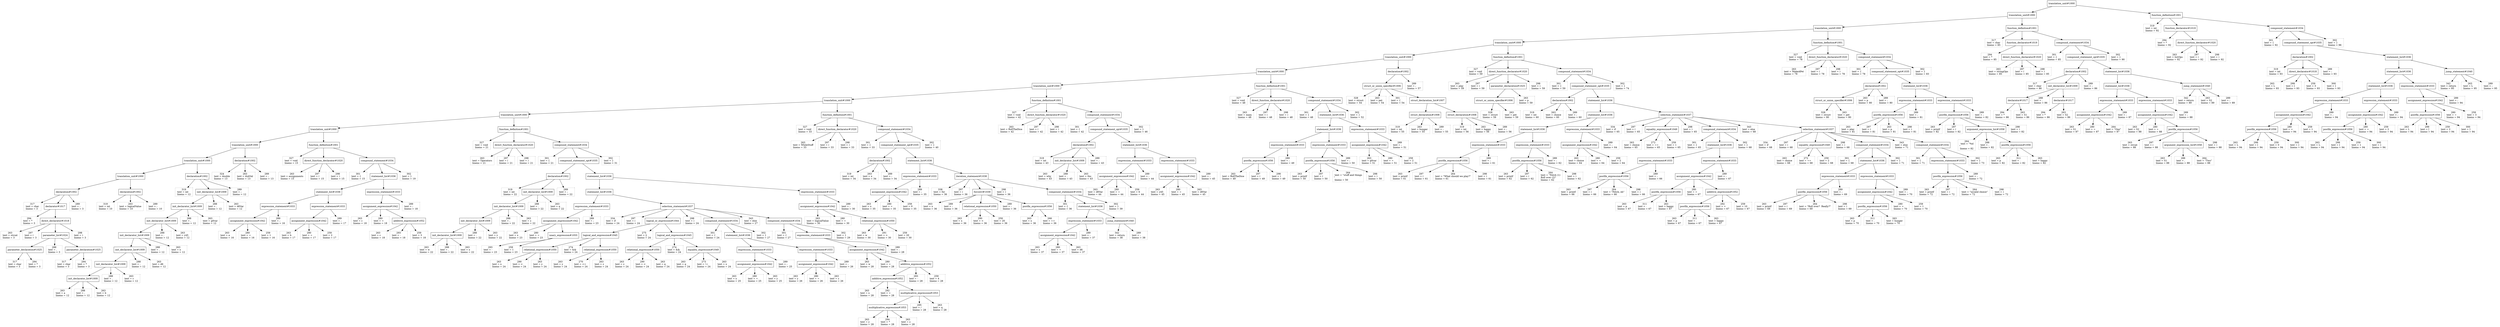 digraph {
N586 [shape=box label="translation_unit#1000"];
N586 -> N528;
N528 [shape=box label="translation_unit#1000"];
N528 -> N479;
N479 [shape=box label="translation_unit#1000"];
N479 -> N441;
N441 [shape=box label="translation_unit#1000"];
N441 -> N324;
N324 [shape=box label="translation_unit#1000"];
N324 -> N307;
N307 [shape=box label="translation_unit#1000"];
N307 -> N276;
N276 [shape=box label="translation_unit#1000"];
N276 -> N245;
N245 [shape=box label="translation_unit#1000"];
N245 -> N195;
N195 [shape=box label="translation_unit#1000"];
N195 -> N85;
N85 [shape=box label="translation_unit#1000"];
N85 -> N52;
N52 [shape=box label="translation_unit#1000"];
N52 -> N47;
N47 [shape=box label="translation_unit#1000"];
N47 -> N21;
N21 [shape=box label="translation_unit#1000"];
N21 -> N16;
N16 [shape=box label="declaration#1002"];
N16 -> N0;
N0 [shape=box style=dotted label=" 317 \n text = char \l lineno = 3 \l"];
N16 -> N15;
N15 [shape=box label="declarator#1017"];
N15 -> N1;
N1 [shape=box style=dotted label=" 294 \n text = * \l lineno = 3 \l"];
N15 -> N14;
N14 [shape=box label="direct_declarator#1018"];
N14 -> N2;
N2 [shape=box style=dotted label=" 263 \n text = strcat \l lineno = 3 \l"];
N14 -> N3;
N3 [shape=box style=dotted label=" 297 \n text = ( \l lineno = 3 \l"];
N14 -> N12;
N12 [shape=box label="parameter_list#1024"];
N12 -> N7;
N7 [shape=box label="parameter_declaration#1025"];
N7 -> N4;
N4 [shape=box style=dotted label=" 317 \n text = char \l lineno = 3 \l"];
N7 -> N5;
N5 [shape=box style=dotted label=" 294 \n text = * \l lineno = 3 \l"];
N12 -> N6;
N6 [shape=box style=dotted label=" 288 \n text = , \l lineno = 3 \l"];
N12 -> N11;
N11 [shape=box label="parameter_declaration#1025"];
N11 -> N8;
N8 [shape=box style=dotted label=" 317 \n text = char \l lineno = 3 \l"];
N11 -> N9;
N9 [shape=box style=dotted label=" 294 \n text = * \l lineno = 3 \l"];
N14 -> N10;
N10 [shape=box style=dotted label=" 298 \n text = ) \l lineno = 3 \l"];
N16 -> N13;
N13 [shape=box style=dotted label=" 289 \n text = ; \l lineno = 3 \l"];
N21 -> N20;
N20 [shape=box label="declaration#1002"];
N20 -> N17;
N17 [shape=box style=dotted label=" 319 \n text = int \l lineno = 10 \l"];
N20 -> N18;
N18 [shape=box style=dotted label=" 263 \n text = logicalValue \l lineno = 10 \l"];
N20 -> N19;
N19 [shape=box style=dotted label=" 289 \n text = ; \l lineno = 10 \l"];
N47 -> N46;
N46 [shape=box label="declaration#1002"];
N46 -> N22;
N22 [shape=box style=dotted label=" 319 \n text = int \l lineno = 12 \l"];
N46 -> N45;
N45 [shape=box label="init_declarator_list#1009"];
N45 -> N42;
N42 [shape=box label="init_declarator_list#1009"];
N42 -> N39;
N39 [shape=box label="init_declarator_list#1009"];
N39 -> N36;
N36 [shape=box label="init_declarator_list#1009"];
N36 -> N33;
N33 [shape=box label="init_declarator_list#1009"];
N33 -> N30;
N30 [shape=box label="init_declarator_list#1009"];
N30 -> N27;
N27 [shape=box label="init_declarator_list#1009"];
N27 -> N23;
N23 [shape=box style=dotted label=" 263 \n text = a \l lineno = 12 \l"];
N27 -> N24;
N24 [shape=box style=dotted label=" 288 \n text = , \l lineno = 12 \l"];
N27 -> N25;
N25 [shape=box style=dotted label=" 263 \n text = b \l lineno = 12 \l"];
N30 -> N26;
N26 [shape=box style=dotted label=" 288 \n text = , \l lineno = 12 \l"];
N30 -> N28;
N28 [shape=box style=dotted label=" 263 \n text = c \l lineno = 12 \l"];
N33 -> N29;
N29 [shape=box style=dotted label=" 288 \n text = , \l lineno = 12 \l"];
N33 -> N31;
N31 [shape=box style=dotted label=" 263 \n text = d6 \l lineno = 12 \l"];
N36 -> N32;
N32 [shape=box style=dotted label=" 288 \n text = , \l lineno = 12 \l"];
N36 -> N34;
N34 [shape=box style=dotted label=" 263 \n text = x \l lineno = 12 \l"];
N39 -> N35;
N35 [shape=box style=dotted label=" 288 \n text = , \l lineno = 12 \l"];
N39 -> N37;
N37 [shape=box style=dotted label=" 263 \n text = y45 \l lineno = 12 \l"];
N42 -> N38;
N38 [shape=box style=dotted label=" 288 \n text = , \l lineno = 12 \l"];
N42 -> N40;
N40 [shape=box style=dotted label=" 263 \n text = g0var \l lineno = 12 \l"];
N45 -> N41;
N41 [shape=box style=dotted label=" 288 \n text = , \l lineno = 12 \l"];
N45 -> N43;
N43 [shape=box style=dotted label=" 263 \n text = d6Var \l lineno = 12 \l"];
N46 -> N44;
N44 [shape=box style=dotted label=" 289 \n text = ; \l lineno = 12 \l"];
N52 -> N51;
N51 [shape=box label="declaration#1002"];
N51 -> N48;
N48 [shape=box style=dotted label=" 324 \n text = double \l lineno = 13 \l"];
N51 -> N49;
N49 [shape=box style=dotted label=" 263 \n text = dubVal \l lineno = 13 \l"];
N51 -> N50;
N50 [shape=box style=dotted label=" 289 \n text = ; \l lineno = 13 \l"];
N85 -> N84;
N84 [shape=box label="function_definition#1001"];
N84 -> N53;
N53 [shape=box style=dotted label=" 327 \n text = void \l lineno = 15 \l"];
N84 -> N58;
N58 [shape=box label="direct_function_declarator#1020"];
N58 -> N54;
N54 [shape=box style=dotted label=" 263 \n text = assignments \l lineno = 15 \l"];
N58 -> N55;
N55 [shape=box style=dotted label=" 297 \n text = ( \l lineno = 15 \l"];
N58 -> N56;
N56 [shape=box style=dotted label=" 298 \n text = ) \l lineno = 15 \l"];
N84 -> N83;
N83 [shape=box label="compound_statement#1034"];
N83 -> N57;
N57 [shape=box style=dotted label=" 301 \n text = { \l lineno = 15 \l"];
N83 -> N81;
N81 [shape=box label="statement_list#1036"];
N81 -> N71;
N71 [shape=box label="statement_list#1036"];
N71 -> N64;
N64 [shape=box label="expression_statement#1033"];
N64 -> N63;
N63 [shape=box label="assignment_expression#1042"];
N63 -> N59;
N59 [shape=box style=dotted label=" 263 \n text = a \l lineno = 16 \l"];
N63 -> N60;
N60 [shape=box style=dotted label=" 280 \n text = = \l lineno = 16 \l"];
N63 -> N61;
N61 [shape=box style=dotted label=" 259 \n text = 1 \l lineno = 16 \l"];
N64 -> N62;
N62 [shape=box style=dotted label=" 289 \n text = ; \l lineno = 16 \l"];
N71 -> N70;
N70 [shape=box label="expression_statement#1033"];
N70 -> N69;
N69 [shape=box label="assignment_expression#1042"];
N69 -> N65;
N65 [shape=box style=dotted label=" 263 \n text = b \l lineno = 17 \l"];
N69 -> N66;
N66 [shape=box style=dotted label=" 280 \n text = = \l lineno = 17 \l"];
N69 -> N67;
N67 [shape=box style=dotted label=" 259 \n text = 2 \l lineno = 17 \l"];
N70 -> N68;
N68 [shape=box style=dotted label=" 289 \n text = ; \l lineno = 17 \l"];
N81 -> N80;
N80 [shape=box label="expression_statement#1033"];
N80 -> N79;
N79 [shape=box label="assignment_expression#1042"];
N79 -> N72;
N72 [shape=box style=dotted label=" 263 \n text = c \l lineno = 18 \l"];
N79 -> N73;
N73 [shape=box style=dotted label=" 280 \n text = = \l lineno = 18 \l"];
N79 -> N78;
N78 [shape=box label="additive_expression#1052"];
N78 -> N74;
N74 [shape=box style=dotted label=" 263 \n text = c \l lineno = 18 \l"];
N78 -> N75;
N75 [shape=box style=dotted label=" 293 \n text = - \l lineno = 18 \l"];
N78 -> N76;
N76 [shape=box style=dotted label=" 259 \n text = 3 \l lineno = 18 \l"];
N80 -> N77;
N77 [shape=box style=dotted label=" 289 \n text = ; \l lineno = 18 \l"];
N83 -> N82;
N82 [shape=box style=dotted label=" 302 \n text = } \l lineno = 19 \l"];
N195 -> N194;
N194 [shape=box label="function_definition#1001"];
N194 -> N86;
N86 [shape=box style=dotted label=" 327 \n text = void \l lineno = 21 \l"];
N194 -> N91;
N91 [shape=box label="direct_function_declarator#1020"];
N91 -> N87;
N87 [shape=box style=dotted label=" 263 \n text = Operators \l lineno = 21 \l"];
N91 -> N88;
N88 [shape=box style=dotted label=" 297 \n text = ( \l lineno = 21 \l"];
N91 -> N89;
N89 [shape=box style=dotted label=" 298 \n text = ) \l lineno = 21 \l"];
N194 -> N193;
N193 [shape=box label="compound_statement#1034"];
N193 -> N90;
N90 [shape=box style=dotted label=" 301 \n text = { \l lineno = 21 \l"];
N193 -> N192;
N192 [shape=box label="compound_statement_opt#1035"];
N192 -> N107;
N107 [shape=box label="declaration#1002"];
N107 -> N92;
N92 [shape=box style=dotted label=" 319 \n text = int \l lineno = 22 \l"];
N107 -> N106;
N106 [shape=box label="init_declarator_list#1009"];
N106 -> N103;
N103 [shape=box label="init_declarator_list#1009"];
N103 -> N100;
N100 [shape=box label="init_declarator_list#1009"];
N100 -> N97;
N97 [shape=box label="init_declarator_list#1009"];
N97 -> N93;
N93 [shape=box style=dotted label=" 263 \n text = w \l lineno = 22 \l"];
N97 -> N94;
N94 [shape=box style=dotted label=" 288 \n text = , \l lineno = 22 \l"];
N97 -> N95;
N95 [shape=box style=dotted label=" 263 \n text = x \l lineno = 22 \l"];
N100 -> N96;
N96 [shape=box style=dotted label=" 288 \n text = , \l lineno = 22 \l"];
N100 -> N98;
N98 [shape=box style=dotted label=" 263 \n text = y \l lineno = 22 \l"];
N103 -> N99;
N99 [shape=box style=dotted label=" 288 \n text = , \l lineno = 22 \l"];
N103 -> N101;
N101 [shape=box style=dotted label=" 263 \n text = z \l lineno = 22 \l"];
N106 -> N102;
N102 [shape=box style=dotted label=" 288 \n text = , \l lineno = 22 \l"];
N106 -> N104;
N104 [shape=box style=dotted label=" 263 \n text = q \l lineno = 22 \l"];
N107 -> N105;
N105 [shape=box style=dotted label=" 289 \n text = ; \l lineno = 22 \l"];
N192 -> N190;
N190 [shape=box label="statement_list#1036"];
N190 -> N180;
N180 [shape=box label="statement_list#1036"];
N180 -> N115;
N115 [shape=box label="expression_statement#1033"];
N115 -> N114;
N114 [shape=box label="assignment_expression#1042"];
N114 -> N108;
N108 [shape=box style=dotted label=" 263 \n text = x \l lineno = 23 \l"];
N114 -> N109;
N109 [shape=box style=dotted label=" 280 \n text = = \l lineno = 23 \l"];
N114 -> N113;
N113 [shape=box label="unary_expression#1055"];
N113 -> N110;
N110 [shape=box style=dotted label=" 293 \n text = - \l lineno = 23 \l"];
N113 -> N111;
N111 [shape=box style=dotted label=" 259 \n text = 1 \l lineno = 23 \l"];
N115 -> N112;
N112 [shape=box style=dotted label=" 289 \n text = ; \l lineno = 23 \l"];
N180 -> N179;
N179 [shape=box label="selection_statement#1037"];
N179 -> N116;
N116 [shape=box style=dotted label=" 334 \n text = if \l lineno = 24 \l"];
N179 -> N117;
N117 [shape=box style=dotted label=" 297 \n text = ( \l lineno = 24 \l"];
N179 -> N140;
N140 [shape=box label="logical_or_expression#1044"];
N140 -> N128;
N128 [shape=box label="logical_and_expression#1045"];
N128 -> N122;
N122 [shape=box label="relational_expression#1050"];
N122 -> N118;
N118 [shape=box style=dotted label=" 263 \n text = x \l lineno = 24 \l"];
N122 -> N119;
N119 [shape=box style=dotted label=" 290 \n text = < \l lineno = 24 \l"];
N122 -> N120;
N120 [shape=box style=dotted label=" 263 \n text = y \l lineno = 24 \l"];
N128 -> N121;
N121 [shape=box style=dotted label=" 274 \n text = && \l lineno = 24 \l"];
N128 -> N127;
N127 [shape=box label="relational_expression#1050"];
N127 -> N123;
N123 [shape=box style=dotted label=" 263 \n text = y \l lineno = 24 \l"];
N127 -> N124;
N124 [shape=box style=dotted label=" 270 \n text = <= \l lineno = 24 \l"];
N127 -> N125;
N125 [shape=box style=dotted label=" 263 \n text = z \l lineno = 24 \l"];
N140 -> N126;
N126 [shape=box style=dotted label=" 275 \n text = || \l lineno = 24 \l"];
N140 -> N139;
N139 [shape=box label="logical_and_expression#1045"];
N139 -> N133;
N133 [shape=box label="relational_expression#1050"];
N133 -> N129;
N129 [shape=box style=dotted label=" 263 \n text = z \l lineno = 24 \l"];
N133 -> N130;
N130 [shape=box style=dotted label=" 290 \n text = < \l lineno = 24 \l"];
N133 -> N131;
N131 [shape=box style=dotted label=" 263 \n text = q \l lineno = 24 \l"];
N139 -> N132;
N132 [shape=box style=dotted label=" 274 \n text = && \l lineno = 24 \l"];
N139 -> N138;
N138 [shape=box label="equality_expression#1049"];
N138 -> N134;
N134 [shape=box style=dotted label=" 263 \n text = q \l lineno = 24 \l"];
N138 -> N135;
N135 [shape=box style=dotted label=" 273 \n text = != \l lineno = 24 \l"];
N138 -> N136;
N136 [shape=box style=dotted label=" 263 \n text = x \l lineno = 24 \l"];
N179 -> N137;
N137 [shape=box style=dotted label=" 298 \n text = ) \l lineno = 24 \l"];
N179 -> N156;
N156 [shape=box label="compound_statement#1034"];
N156 -> N141;
N141 [shape=box style=dotted label=" 301 \n text = { \l lineno = 24 \l"];
N156 -> N154;
N154 [shape=box label="statement_list#1036"];
N154 -> N147;
N147 [shape=box label="expression_statement#1033"];
N147 -> N146;
N146 [shape=box label="assignment_expression#1042"];
N146 -> N142;
N142 [shape=box style=dotted label=" 263 \n text = x \l lineno = 25 \l"];
N146 -> N143;
N143 [shape=box style=dotted label=" 280 \n text = = \l lineno = 25 \l"];
N146 -> N144;
N144 [shape=box style=dotted label=" 263 \n text = y \l lineno = 25 \l"];
N147 -> N145;
N145 [shape=box style=dotted label=" 289 \n text = ; \l lineno = 25 \l"];
N154 -> N153;
N153 [shape=box label="expression_statement#1033"];
N153 -> N152;
N152 [shape=box label="assignment_expression#1042"];
N152 -> N148;
N148 [shape=box style=dotted label=" 263 \n text = y \l lineno = 26 \l"];
N152 -> N149;
N149 [shape=box style=dotted label=" 280 \n text = = \l lineno = 26 \l"];
N152 -> N150;
N150 [shape=box style=dotted label=" 263 \n text = z \l lineno = 26 \l"];
N153 -> N151;
N151 [shape=box style=dotted label=" 289 \n text = ; \l lineno = 26 \l"];
N156 -> N155;
N155 [shape=box style=dotted label=" 302 \n text = } \l lineno = 27 \l"];
N179 -> N157;
N157 [shape=box style=dotted label=" 343 \n text = else \l lineno = 27 \l"];
N179 -> N178;
N178 [shape=box label="compound_statement#1034"];
N178 -> N158;
N158 [shape=box style=dotted label=" 301 \n text = { \l lineno = 27 \l"];
N178 -> N176;
N176 [shape=box label="expression_statement#1033"];
N176 -> N175;
N175 [shape=box label="assignment_expression#1042"];
N175 -> N159;
N159 [shape=box style=dotted label=" 263 \n text = w \l lineno = 28 \l"];
N175 -> N160;
N160 [shape=box style=dotted label=" 280 \n text = = \l lineno = 28 \l"];
N175 -> N174;
N174 [shape=box label="additive_expression#1052"];
N174 -> N171;
N171 [shape=box label="additive_expression#1052"];
N171 -> N161;
N161 [shape=box style=dotted label=" 263 \n text = x \l lineno = 28 \l"];
N171 -> N162;
N162 [shape=box style=dotted label=" 292 \n text = + \l lineno = 28 \l"];
N171 -> N170;
N170 [shape=box label="multiplicative_expression#1053"];
N170 -> N167;
N167 [shape=box label="multiplicative_expression#1053"];
N167 -> N163;
N163 [shape=box style=dotted label=" 263 \n text = y \l lineno = 28 \l"];
N167 -> N164;
N164 [shape=box style=dotted label=" 294 \n text = * \l lineno = 28 \l"];
N167 -> N165;
N165 [shape=box style=dotted label=" 263 \n text = z \l lineno = 28 \l"];
N170 -> N166;
N166 [shape=box style=dotted label=" 295 \n text = / \l lineno = 28 \l"];
N170 -> N168;
N168 [shape=box style=dotted label=" 263 \n text = q \l lineno = 28 \l"];
N174 -> N169;
N169 [shape=box style=dotted label=" 293 \n text = - \l lineno = 28 \l"];
N174 -> N172;
N172 [shape=box style=dotted label=" 259 \n text = 4 \l lineno = 28 \l"];
N176 -> N173;
N173 [shape=box style=dotted label=" 289 \n text = ; \l lineno = 28 \l"];
N178 -> N177;
N177 [shape=box style=dotted label=" 302 \n text = } \l lineno = 29 \l"];
N190 -> N189;
N189 [shape=box label="expression_statement#1033"];
N189 -> N188;
N188 [shape=box label="assignment_expression#1042"];
N188 -> N181;
N181 [shape=box style=dotted label=" 263 \n text = logicalValue \l lineno = 30 \l"];
N188 -> N182;
N182 [shape=box style=dotted label=" 280 \n text = = \l lineno = 30 \l"];
N188 -> N187;
N187 [shape=box label="relational_expression#1050"];
N187 -> N183;
N183 [shape=box style=dotted label=" 263 \n text = w \l lineno = 30 \l"];
N187 -> N184;
N184 [shape=box style=dotted label=" 291 \n text = > \l lineno = 30 \l"];
N187 -> N185;
N185 [shape=box style=dotted label=" 259 \n text = 20 \l lineno = 30 \l"];
N189 -> N186;
N186 [shape=box style=dotted label=" 289 \n text = ; \l lineno = 30 \l"];
N193 -> N191;
N191 [shape=box style=dotted label=" 302 \n text = } \l lineno = 31 \l"];
N245 -> N244;
N244 [shape=box label="function_definition#1001"];
N244 -> N196;
N196 [shape=box style=dotted label=" 327 \n text = void \l lineno = 33 \l"];
N244 -> N201;
N201 [shape=box label="direct_function_declarator#1020"];
N201 -> N197;
N197 [shape=box style=dotted label=" 263 \n text = WhileStuff \l lineno = 33 \l"];
N201 -> N198;
N198 [shape=box style=dotted label=" 297 \n text = ( \l lineno = 33 \l"];
N201 -> N199;
N199 [shape=box style=dotted label=" 298 \n text = ) \l lineno = 33 \l"];
N244 -> N243;
N243 [shape=box label="compound_statement#1034"];
N243 -> N200;
N200 [shape=box style=dotted label=" 301 \n text = { \l lineno = 33 \l"];
N243 -> N242;
N242 [shape=box label="compound_statement_opt#1035"];
N242 -> N205;
N205 [shape=box label="declaration#1002"];
N205 -> N202;
N202 [shape=box style=dotted label=" 319 \n text = int \l lineno = 34 \l"];
N205 -> N203;
N203 [shape=box style=dotted label=" 263 \n text = x \l lineno = 34 \l"];
N205 -> N204;
N204 [shape=box style=dotted label=" 289 \n text = ; \l lineno = 34 \l"];
N242 -> N240;
N240 [shape=box label="statement_list#1036"];
N240 -> N211;
N211 [shape=box label="expression_statement#1033"];
N211 -> N210;
N210 [shape=box label="assignment_expression#1042"];
N210 -> N206;
N206 [shape=box style=dotted label=" 263 \n text = x \l lineno = 35 \l"];
N210 -> N207;
N207 [shape=box style=dotted label=" 280 \n text = = \l lineno = 35 \l"];
N210 -> N208;
N208 [shape=box style=dotted label=" 259 \n text = 0 \l lineno = 35 \l"];
N211 -> N209;
N209 [shape=box style=dotted label=" 289 \n text = ; \l lineno = 35 \l"];
N240 -> N239;
N239 [shape=box label="iteration_statement#1038"];
N239 -> N212;
N212 [shape=box style=dotted label=" 338 \n text = for \l lineno = 36 \l"];
N239 -> N213;
N213 [shape=box style=dotted label=" 297 \n text = ( \l lineno = 36 \l"];
N239 -> N225;
N225 [shape=box label="forcntrl#1039"];
N225 -> N214;
N214 [shape=box style=dotted label=" 263 \n text = x \l lineno = 36 \l"];
N225 -> N215;
N215 [shape=box style=dotted label=" 289 \n text = ; \l lineno = 36 \l"];
N225 -> N220;
N220 [shape=box label="relational_expression#1050"];
N220 -> N216;
N216 [shape=box style=dotted label=" 263 \n text = x \l lineno = 36 \l"];
N220 -> N217;
N217 [shape=box style=dotted label=" 290 \n text = < \l lineno = 36 \l"];
N220 -> N218;
N218 [shape=box style=dotted label=" 259 \n text = 20 \l lineno = 36 \l"];
N225 -> N219;
N219 [shape=box style=dotted label=" 289 \n text = ; \l lineno = 36 \l"];
N225 -> N223;
N223 [shape=box label="postfix_expression#1056"];
N223 -> N221;
N221 [shape=box style=dotted label=" 263 \n text = x \l lineno = 36 \l"];
N223 -> N222;
N222 [shape=box style=dotted label=" 266 \n text = ++ \l lineno = 36 \l"];
N239 -> N224;
N224 [shape=box style=dotted label=" 298 \n text = ) \l lineno = 36 \l"];
N239 -> N238;
N238 [shape=box label="compound_statement#1034"];
N238 -> N226;
N226 [shape=box style=dotted label=" 301 \n text = { \l lineno = 36 \l"];
N238 -> N236;
N236 [shape=box label="statement_list#1036"];
N236 -> N232;
N232 [shape=box label="expression_statement#1033"];
N232 -> N231;
N231 [shape=box label="assignment_expression#1042"];
N231 -> N227;
N227 [shape=box style=dotted label=" 263 \n text = x \l lineno = 37 \l"];
N231 -> N228;
N228 [shape=box style=dotted label=" 280 \n text = = \l lineno = 37 \l"];
N231 -> N229;
N229 [shape=box style=dotted label=" 263 \n text = d6 \l lineno = 37 \l"];
N232 -> N230;
N230 [shape=box style=dotted label=" 289 \n text = ; \l lineno = 37 \l"];
N236 -> N235;
N235 [shape=box label="jump_statement#1040"];
N235 -> N233;
N233 [shape=box style=dotted label=" 342 \n text = return \l lineno = 38 \l"];
N235 -> N234;
N234 [shape=box style=dotted label=" 289 \n text = ; \l lineno = 38 \l"];
N238 -> N237;
N237 [shape=box style=dotted label=" 302 \n text = } \l lineno = 39 \l"];
N243 -> N241;
N241 [shape=box style=dotted label=" 302 \n text = } \l lineno = 40 \l"];
N276 -> N275;
N275 [shape=box label="function_definition#1001"];
N275 -> N246;
N246 [shape=box style=dotted label=" 327 \n text = void \l lineno = 42 \l"];
N275 -> N251;
N251 [shape=box label="direct_function_declarator#1020"];
N251 -> N247;
N247 [shape=box style=dotted label=" 263 \n text = RollTheDice \l lineno = 42 \l"];
N251 -> N248;
N248 [shape=box style=dotted label=" 297 \n text = ( \l lineno = 42 \l"];
N251 -> N249;
N249 [shape=box style=dotted label=" 298 \n text = ) \l lineno = 42 \l"];
N275 -> N274;
N274 [shape=box label="compound_statement#1034"];
N274 -> N250;
N250 [shape=box style=dotted label=" 301 \n text = { \l lineno = 42 \l"];
N274 -> N273;
N273 [shape=box label="compound_statement_opt#1035"];
N273 -> N258;
N258 [shape=box label="declaration#1002"];
N258 -> N252;
N252 [shape=box style=dotted label=" 319 \n text = int \l lineno = 43 \l"];
N258 -> N257;
N257 [shape=box label="init_declarator_list#1009"];
N257 -> N253;
N253 [shape=box style=dotted label=" 263 \n text = why \l lineno = 43 \l"];
N257 -> N254;
N254 [shape=box style=dotted label=" 288 \n text = , \l lineno = 43 \l"];
N257 -> N255;
N255 [shape=box style=dotted label=" 263 \n text = tho \l lineno = 43 \l"];
N258 -> N256;
N256 [shape=box style=dotted label=" 289 \n text = ; \l lineno = 43 \l"];
N273 -> N271;
N271 [shape=box label="statement_list#1036"];
N271 -> N264;
N264 [shape=box label="expression_statement#1033"];
N264 -> N263;
N263 [shape=box label="assignment_expression#1042"];
N263 -> N259;
N259 [shape=box style=dotted label=" 263 \n text = d6Var \l lineno = 44 \l"];
N263 -> N260;
N260 [shape=box style=dotted label=" 280 \n text = = \l lineno = 44 \l"];
N263 -> N261;
N261 [shape=box style=dotted label=" 259 \n text = 6 \l lineno = 44 \l"];
N264 -> N262;
N262 [shape=box style=dotted label=" 289 \n text = ; \l lineno = 44 \l"];
N271 -> N270;
N270 [shape=box label="expression_statement#1033"];
N270 -> N269;
N269 [shape=box label="assignment_expression#1042"];
N269 -> N265;
N265 [shape=box style=dotted label=" 263 \n text = y45 \l lineno = 45 \l"];
N269 -> N266;
N266 [shape=box style=dotted label=" 280 \n text = = \l lineno = 45 \l"];
N269 -> N267;
N267 [shape=box style=dotted label=" 263 \n text = d6Var \l lineno = 45 \l"];
N270 -> N268;
N268 [shape=box style=dotted label=" 289 \n text = ; \l lineno = 45 \l"];
N274 -> N272;
N272 [shape=box style=dotted label=" 302 \n text = } \l lineno = 46 \l"];
N307 -> N306;
N306 [shape=box label="function_definition#1001"];
N306 -> N277;
N277 [shape=box style=dotted label=" 327 \n text = void \l lineno = 48 \l"];
N306 -> N282;
N282 [shape=box label="direct_function_declarator#1020"];
N282 -> N278;
N278 [shape=box style=dotted label=" 263 \n text = main \l lineno = 48 \l"];
N282 -> N279;
N279 [shape=box style=dotted label=" 297 \n text = ( \l lineno = 48 \l"];
N282 -> N280;
N280 [shape=box style=dotted label=" 298 \n text = ) \l lineno = 48 \l"];
N306 -> N305;
N305 [shape=box label="compound_statement#1034"];
N305 -> N281;
N281 [shape=box style=dotted label=" 301 \n text = { \l lineno = 48 \l"];
N305 -> N303;
N303 [shape=box label="statement_list#1036"];
N303 -> N296;
N296 [shape=box label="statement_list#1036"];
N296 -> N288;
N288 [shape=box label="expression_statement#1033"];
N288 -> N286;
N286 [shape=box label="postfix_expression#1056"];
N286 -> N283;
N283 [shape=box style=dotted label=" 263 \n text = RollTheDice \l lineno = 49 \l"];
N286 -> N284;
N284 [shape=box style=dotted label=" 297 \n text = ( \l lineno = 49 \l"];
N286 -> N285;
N285 [shape=box style=dotted label=" 298 \n text = ) \l lineno = 49 \l"];
N288 -> N287;
N287 [shape=box style=dotted label=" 289 \n text = ; \l lineno = 49 \l"];
N296 -> N295;
N295 [shape=box label="expression_statement#1033"];
N295 -> N293;
N293 [shape=box label="postfix_expression#1056"];
N293 -> N289;
N289 [shape=box style=dotted label=" 263 \n text = printf \l lineno = 50 \l"];
N293 -> N290;
N290 [shape=box style=dotted label=" 297 \n text = ( \l lineno = 50 \l"];
N293 -> N291;
N291 [shape=box style=dotted label=" 264 \n text = \"stuff and things\n\" \l lineno = 50 \l"];
N293 -> N292;
N292 [shape=box style=dotted label=" 298 \n text = ) \l lineno = 50 \l"];
N295 -> N294;
N294 [shape=box style=dotted label=" 289 \n text = ; \l lineno = 50 \l"];
N303 -> N302;
N302 [shape=box label="expression_statement#1033"];
N302 -> N301;
N301 [shape=box label="assignment_expression#1042"];
N301 -> N297;
N297 [shape=box style=dotted label=" 263 \n text = g0var \l lineno = 51 \l"];
N301 -> N298;
N298 [shape=box style=dotted label=" 280 \n text = = \l lineno = 51 \l"];
N301 -> N299;
N299 [shape=box style=dotted label=" 259 \n text = 2 \l lineno = 51 \l"];
N302 -> N300;
N300 [shape=box style=dotted label=" 289 \n text = ; \l lineno = 51 \l"];
N305 -> N304;
N304 [shape=box style=dotted label=" 302 \n text = } \l lineno = 52 \l"];
N324 -> N323;
N323 [shape=box label="declaration#1002"];
N323 -> N321;
N321 [shape=box label="struct_or_union_specifier#1006"];
N321 -> N308;
N308 [shape=box style=dotted label=" 328 \n text = struct \l lineno = 54 \l"];
N321 -> N309;
N309 [shape=box style=dotted label=" 263 \n text = pet \l lineno = 54 \l"];
N321 -> N310;
N310 [shape=box style=dotted label=" 301 \n text = { \l lineno = 54 \l"];
N321 -> N319;
N319 [shape=box label="struct_declaration_list#1007"];
N319 -> N314;
N314 [shape=box label="struct_declaration#1008"];
N314 -> N311;
N311 [shape=box style=dotted label=" 319 \n text = int \l lineno = 55 \l"];
N314 -> N312;
N312 [shape=box style=dotted label=" 263 \n text = hunger \l lineno = 55 \l"];
N314 -> N313;
N313 [shape=box style=dotted label=" 289 \n text = ; \l lineno = 55 \l"];
N319 -> N318;
N318 [shape=box label="struct_declaration#1008"];
N318 -> N315;
N315 [shape=box style=dotted label=" 319 \n text = int \l lineno = 56 \l"];
N318 -> N316;
N316 [shape=box style=dotted label=" 263 \n text = happy \l lineno = 56 \l"];
N318 -> N317;
N317 [shape=box style=dotted label=" 289 \n text = ; \l lineno = 56 \l"];
N323 -> N322;
N322 [shape=box style=dotted label=" 289 \n text = ; \l lineno = 57 \l"];
N441 -> N440;
N440 [shape=box label="function_definition#1001"];
N440 -> N325;
N325 [shape=box style=dotted label=" 327 \n text = void \l lineno = 59 \l"];
N440 -> N335;
N335 [shape=box label="direct_function_declarator#1020"];
N335 -> N326;
N326 [shape=box style=dotted label=" 263 \n text = play \l lineno = 59 \l"];
N335 -> N327;
N327 [shape=box style=dotted label=" 297 \n text = ( \l lineno = 59 \l"];
N335 -> N333;
N333 [shape=box label="parameter_declaration#1025"];
N333 -> N331;
N331 [shape=box label="struct_or_union_specifier#1006"];
N331 -> N328;
N328 [shape=box style=dotted label=" 328 \n text = struct \l lineno = 59 \l"];
N331 -> N329;
N329 [shape=box style=dotted label=" 263 \n text = pet \l lineno = 59 \l"];
N333 -> N330;
N330 [shape=box style=dotted label=" 263 \n text = p \l lineno = 59 \l"];
N335 -> N332;
N332 [shape=box style=dotted label=" 298 \n text = ) \l lineno = 59 \l"];
N440 -> N439;
N439 [shape=box label="compound_statement#1034"];
N439 -> N334;
N334 [shape=box style=dotted label=" 301 \n text = { \l lineno = 59 \l"];
N439 -> N438;
N438 [shape=box label="compound_statement_opt#1035"];
N438 -> N339;
N339 [shape=box label="declaration#1002"];
N339 -> N336;
N336 [shape=box style=dotted label=" 319 \n text = int \l lineno = 60 \l"];
N339 -> N337;
N337 [shape=box style=dotted label=" 263 \n text = choice \l lineno = 60 \l"];
N339 -> N338;
N338 [shape=box style=dotted label=" 289 \n text = ; \l lineno = 60 \l"];
N438 -> N436;
N436 [shape=box label="statement_list#1036"];
N436 -> N361;
N361 [shape=box label="statement_list#1036"];
N361 -> N354;
N354 [shape=box label="statement_list#1036"];
N354 -> N346;
N346 [shape=box label="expression_statement#1033"];
N346 -> N344;
N344 [shape=box label="postfix_expression#1056"];
N344 -> N340;
N340 [shape=box style=dotted label=" 263 \n text = printf \l lineno = 61 \l"];
N344 -> N341;
N341 [shape=box style=dotted label=" 297 \n text = ( \l lineno = 61 \l"];
N344 -> N342;
N342 [shape=box style=dotted label=" 264 \n text = \"What should we play?\" \l lineno = 61 \l"];
N344 -> N343;
N343 [shape=box style=dotted label=" 298 \n text = ) \l lineno = 61 \l"];
N346 -> N345;
N345 [shape=box style=dotted label=" 289 \n text = ; \l lineno = 61 \l"];
N354 -> N353;
N353 [shape=box label="expression_statement#1033"];
N353 -> N351;
N351 [shape=box label="postfix_expression#1056"];
N351 -> N347;
N347 [shape=box style=dotted label=" 263 \n text = printf \l lineno = 62 \l"];
N351 -> N348;
N348 [shape=box style=dotted label=" 297 \n text = ( \l lineno = 62 \l"];
N351 -> N349;
N349 [shape=box style=dotted label=" 264 \n text = \"Fetch (1) \n Roll over (2)\" \l lineno = 62 \l"];
N351 -> N350;
N350 [shape=box style=dotted label=" 298 \n text = ) \l lineno = 62 \l"];
N353 -> N352;
N352 [shape=box style=dotted label=" 289 \n text = ; \l lineno = 62 \l"];
N361 -> N360;
N360 [shape=box label="expression_statement#1033"];
N360 -> N359;
N359 [shape=box label="assignment_expression#1042"];
N359 -> N355;
N355 [shape=box style=dotted label=" 263 \n text = choice \l lineno = 64 \l"];
N359 -> N356;
N356 [shape=box style=dotted label=" 280 \n text = = \l lineno = 64 \l"];
N359 -> N357;
N357 [shape=box style=dotted label=" 259 \n text = 2 \l lineno = 64 \l"];
N360 -> N358;
N358 [shape=box style=dotted label=" 289 \n text = ; \l lineno = 64 \l"];
N436 -> N435;
N435 [shape=box label="selection_statement#1037"];
N435 -> N362;
N362 [shape=box style=dotted label=" 334 \n text = if \l lineno = 65 \l"];
N435 -> N363;
N363 [shape=box style=dotted label=" 297 \n text = ( \l lineno = 65 \l"];
N435 -> N368;
N368 [shape=box label="equality_expression#1049"];
N368 -> N364;
N364 [shape=box style=dotted label=" 263 \n text = choice \l lineno = 65 \l"];
N368 -> N365;
N365 [shape=box style=dotted label=" 272 \n text = == \l lineno = 65 \l"];
N368 -> N366;
N366 [shape=box style=dotted label=" 259 \n text = 1 \l lineno = 65 \l"];
N435 -> N367;
N367 [shape=box style=dotted label=" 298 \n text = ) \l lineno = 65 \l"];
N435 -> N394;
N394 [shape=box label="compound_statement#1034"];
N394 -> N369;
N369 [shape=box style=dotted label=" 301 \n text = { \l lineno = 65 \l"];
N394 -> N392;
N392 [shape=box label="statement_list#1036"];
N392 -> N376;
N376 [shape=box label="expression_statement#1033"];
N376 -> N374;
N374 [shape=box label="postfix_expression#1056"];
N374 -> N370;
N370 [shape=box style=dotted label=" 263 \n text = printf \l lineno = 66 \l"];
N374 -> N371;
N371 [shape=box style=dotted label=" 297 \n text = ( \l lineno = 66 \l"];
N374 -> N372;
N372 [shape=box style=dotted label=" 264 \n text = \"Fetch, eh\" \l lineno = 66 \l"];
N374 -> N373;
N373 [shape=box style=dotted label=" 298 \n text = ) \l lineno = 66 \l"];
N376 -> N375;
N375 [shape=box style=dotted label=" 289 \n text = ; \l lineno = 66 \l"];
N392 -> N391;
N391 [shape=box label="expression_statement#1033"];
N391 -> N390;
N390 [shape=box label="assignment_expression#1042"];
N390 -> N380;
N380 [shape=box label="postfix_expression#1056"];
N380 -> N377;
N377 [shape=box style=dotted label=" 263 \n text = p \l lineno = 67 \l"];
N380 -> N378;
N378 [shape=box style=dotted label=" 311 \n text = . \l lineno = 67 \l"];
N380 -> N379;
N379 [shape=box style=dotted label=" 263 \n text = happy \l lineno = 67 \l"];
N390 -> N381;
N381 [shape=box style=dotted label=" 280 \n text = = \l lineno = 67 \l"];
N390 -> N389;
N389 [shape=box label="additive_expression#1052"];
N389 -> N385;
N385 [shape=box label="postfix_expression#1056"];
N385 -> N382;
N382 [shape=box style=dotted label=" 263 \n text = p \l lineno = 67 \l"];
N385 -> N383;
N383 [shape=box style=dotted label=" 311 \n text = . \l lineno = 67 \l"];
N385 -> N384;
N384 [shape=box style=dotted label=" 263 \n text = happy \l lineno = 67 \l"];
N389 -> N386;
N386 [shape=box style=dotted label=" 292 \n text = + \l lineno = 67 \l"];
N389 -> N387;
N387 [shape=box style=dotted label=" 259 \n text = 10 \l lineno = 67 \l"];
N391 -> N388;
N388 [shape=box style=dotted label=" 289 \n text = ; \l lineno = 67 \l"];
N394 -> N393;
N393 [shape=box style=dotted label=" 302 \n text = } \l lineno = 68 \l"];
N435 -> N395;
N395 [shape=box style=dotted label=" 343 \n text = else \l lineno = 68 \l"];
N435 -> N434;
N434 [shape=box label="selection_statement#1037"];
N434 -> N396;
N396 [shape=box style=dotted label=" 334 \n text = if \l lineno = 68 \l"];
N434 -> N397;
N397 [shape=box style=dotted label=" 297 \n text = ( \l lineno = 68 \l"];
N434 -> N402;
N402 [shape=box label="equality_expression#1049"];
N402 -> N398;
N398 [shape=box style=dotted label=" 263 \n text = choice \l lineno = 68 \l"];
N402 -> N399;
N399 [shape=box style=dotted label=" 272 \n text = == \l lineno = 68 \l"];
N402 -> N400;
N400 [shape=box style=dotted label=" 259 \n text = 2 \l lineno = 68 \l"];
N434 -> N401;
N401 [shape=box style=dotted label=" 298 \n text = ) \l lineno = 68 \l"];
N434 -> N422;
N422 [shape=box label="compound_statement#1034"];
N422 -> N403;
N403 [shape=box style=dotted label=" 301 \n text = { \l lineno = 68 \l"];
N422 -> N420;
N420 [shape=box label="statement_list#1036"];
N420 -> N410;
N410 [shape=box label="expression_statement#1033"];
N410 -> N408;
N408 [shape=box label="postfix_expression#1056"];
N408 -> N404;
N404 [shape=box style=dotted label=" 263 \n text = printf \l lineno = 69 \l"];
N408 -> N405;
N405 [shape=box style=dotted label=" 297 \n text = ( \l lineno = 69 \l"];
N408 -> N406;
N406 [shape=box style=dotted label=" 264 \n text = \"Roll over?  Really?\" \l lineno = 69 \l"];
N408 -> N407;
N407 [shape=box style=dotted label=" 298 \n text = ) \l lineno = 69 \l"];
N410 -> N409;
N409 [shape=box style=dotted label=" 289 \n text = ; \l lineno = 69 \l"];
N420 -> N419;
N419 [shape=box label="expression_statement#1033"];
N419 -> N418;
N418 [shape=box label="assignment_expression#1042"];
N418 -> N414;
N414 [shape=box label="postfix_expression#1056"];
N414 -> N411;
N411 [shape=box style=dotted label=" 263 \n text = p \l lineno = 70 \l"];
N414 -> N412;
N412 [shape=box style=dotted label=" 311 \n text = . \l lineno = 70 \l"];
N414 -> N413;
N413 [shape=box style=dotted label=" 263 \n text = hunger \l lineno = 70 \l"];
N418 -> N415;
N415 [shape=box style=dotted label=" 280 \n text = = \l lineno = 70 \l"];
N418 -> N416;
N416 [shape=box style=dotted label=" 259 \n text = 1 \l lineno = 70 \l"];
N419 -> N417;
N417 [shape=box style=dotted label=" 289 \n text = ; \l lineno = 70 \l"];
N422 -> N421;
N421 [shape=box style=dotted label=" 302 \n text = } \l lineno = 71 \l"];
N434 -> N423;
N423 [shape=box style=dotted label=" 343 \n text = else \l lineno = 71 \l"];
N434 -> N433;
N433 [shape=box label="compound_statement#1034"];
N433 -> N424;
N424 [shape=box style=dotted label=" 301 \n text = { \l lineno = 71 \l"];
N433 -> N431;
N431 [shape=box label="expression_statement#1033"];
N431 -> N429;
N429 [shape=box label="postfix_expression#1056"];
N429 -> N425;
N425 [shape=box style=dotted label=" 263 \n text = printf \l lineno = 72 \l"];
N429 -> N426;
N426 [shape=box style=dotted label=" 297 \n text = ( \l lineno = 72 \l"];
N429 -> N427;
N427 [shape=box style=dotted label=" 264 \n text = \"invalid choice\" \l lineno = 72 \l"];
N429 -> N428;
N428 [shape=box style=dotted label=" 298 \n text = ) \l lineno = 72 \l"];
N431 -> N430;
N430 [shape=box style=dotted label=" 289 \n text = ; \l lineno = 72 \l"];
N433 -> N432;
N432 [shape=box style=dotted label=" 302 \n text = } \l lineno = 73 \l"];
N439 -> N437;
N437 [shape=box style=dotted label=" 302 \n text = } \l lineno = 74 \l"];
N479 -> N478;
N478 [shape=box label="function_definition#1001"];
N478 -> N442;
N442 [shape=box style=dotted label=" 327 \n text = void \l lineno = 78 \l"];
N478 -> N447;
N447 [shape=box label="direct_function_declarator#1020"];
N447 -> N443;
N443 [shape=box style=dotted label=" 263 \n text = MakeAPet \l lineno = 78 \l"];
N447 -> N444;
N444 [shape=box style=dotted label=" 297 \n text = ( \l lineno = 78 \l"];
N447 -> N445;
N445 [shape=box style=dotted label=" 298 \n text = ) \l lineno = 78 \l"];
N478 -> N477;
N477 [shape=box label="compound_statement#1034"];
N477 -> N446;
N446 [shape=box style=dotted label=" 301 \n text = { \l lineno = 78 \l"];
N477 -> N476;
N476 [shape=box label="compound_statement_opt#1035"];
N476 -> N453;
N453 [shape=box label="declaration#1002"];
N453 -> N451;
N451 [shape=box label="struct_or_union_specifier#1006"];
N451 -> N448;
N448 [shape=box style=dotted label=" 328 \n text = struct \l lineno = 80 \l"];
N451 -> N449;
N449 [shape=box style=dotted label=" 263 \n text = pet \l lineno = 80 \l"];
N453 -> N450;
N450 [shape=box style=dotted label=" 263 \n text = p \l lineno = 80 \l"];
N453 -> N452;
N452 [shape=box style=dotted label=" 289 \n text = ; \l lineno = 80 \l"];
N476 -> N474;
N474 [shape=box label="statement_list#1036"];
N474 -> N460;
N460 [shape=box label="expression_statement#1033"];
N460 -> N458;
N458 [shape=box label="postfix_expression#1056"];
N458 -> N454;
N454 [shape=box style=dotted label=" 263 \n text = play \l lineno = 81 \l"];
N458 -> N455;
N455 [shape=box style=dotted label=" 297 \n text = ( \l lineno = 81 \l"];
N458 -> N456;
N456 [shape=box style=dotted label=" 263 \n text = p \l lineno = 81 \l"];
N458 -> N457;
N457 [shape=box style=dotted label=" 298 \n text = ) \l lineno = 81 \l"];
N460 -> N459;
N459 [shape=box style=dotted label=" 289 \n text = ; \l lineno = 81 \l"];
N474 -> N473;
N473 [shape=box label="expression_statement#1033"];
N473 -> N471;
N471 [shape=box label="postfix_expression#1056"];
N471 -> N461;
N461 [shape=box style=dotted label=" 263 \n text = printf \l lineno = 82 \l"];
N471 -> N462;
N462 [shape=box style=dotted label=" 297 \n text = ( \l lineno = 82 \l"];
N471 -> N470;
N470 [shape=box label="argument_expression_list#1058"];
N470 -> N463;
N463 [shape=box style=dotted label=" 264 \n text = \"%d\n\" \l lineno = 82 \l"];
N470 -> N464;
N464 [shape=box style=dotted label=" 288 \n text = , \l lineno = 82 \l"];
N470 -> N468;
N468 [shape=box label="postfix_expression#1056"];
N468 -> N465;
N465 [shape=box style=dotted label=" 263 \n text = p \l lineno = 82 \l"];
N468 -> N466;
N466 [shape=box style=dotted label=" 311 \n text = . \l lineno = 82 \l"];
N468 -> N467;
N467 [shape=box style=dotted label=" 263 \n text = happy \l lineno = 82 \l"];
N471 -> N469;
N469 [shape=box style=dotted label=" 298 \n text = ) \l lineno = 82 \l"];
N473 -> N472;
N472 [shape=box style=dotted label=" 289 \n text = ; \l lineno = 82 \l"];
N477 -> N475;
N475 [shape=box style=dotted label=" 302 \n text = } \l lineno = 83 \l"];
N528 -> N527;
N527 [shape=box label="function_definition#1001"];
N527 -> N480;
N480 [shape=box style=dotted label=" 317 \n text = char \l lineno = 85 \l"];
N527 -> N487;
N487 [shape=box label="function_declarator#1019"];
N487 -> N481;
N481 [shape=box style=dotted label=" 294 \n text = * \l lineno = 85 \l"];
N487 -> N486;
N486 [shape=box label="direct_function_declarator#1020"];
N486 -> N482;
N482 [shape=box style=dotted label=" 263 \n text = stringOps \l lineno = 85 \l"];
N486 -> N483;
N483 [shape=box style=dotted label=" 297 \n text = ( \l lineno = 85 \l"];
N486 -> N484;
N484 [shape=box style=dotted label=" 298 \n text = ) \l lineno = 85 \l"];
N527 -> N526;
N526 [shape=box label="compound_statement#1034"];
N526 -> N485;
N485 [shape=box style=dotted label=" 301 \n text = { \l lineno = 85 \l"];
N526 -> N525;
N525 [shape=box label="compound_statement_opt#1035"];
N525 -> N498;
N498 [shape=box label="declaration#1002"];
N498 -> N488;
N488 [shape=box style=dotted label=" 317 \n text = char \l lineno = 86 \l"];
N498 -> N497;
N497 [shape=box label="init_declarator_list#1009"];
N497 -> N492;
N492 [shape=box label="declarator#1017"];
N492 -> N489;
N489 [shape=box style=dotted label=" 294 \n text = * \l lineno = 86 \l"];
N492 -> N490;
N490 [shape=box style=dotted label=" 263 \n text = S1 \l lineno = 86 \l"];
N497 -> N491;
N491 [shape=box style=dotted label=" 288 \n text = , \l lineno = 86 \l"];
N497 -> N496;
N496 [shape=box label="declarator#1017"];
N496 -> N493;
N493 [shape=box style=dotted label=" 294 \n text = * \l lineno = 86 \l"];
N496 -> N494;
N494 [shape=box style=dotted label=" 263 \n text = S2 \l lineno = 86 \l"];
N498 -> N495;
N495 [shape=box style=dotted label=" 289 \n text = ; \l lineno = 86 \l"];
N525 -> N523;
N523 [shape=box label="statement_list#1036"];
N523 -> N518;
N518 [shape=box label="statement_list#1036"];
N518 -> N504;
N504 [shape=box label="expression_statement#1033"];
N504 -> N503;
N503 [shape=box label="assignment_expression#1042"];
N503 -> N499;
N499 [shape=box style=dotted label=" 263 \n text = S1 \l lineno = 87 \l"];
N503 -> N500;
N500 [shape=box style=dotted label=" 280 \n text = = \l lineno = 87 \l"];
N503 -> N501;
N501 [shape=box style=dotted label=" 264 \n text = \"One\" \l lineno = 87 \l"];
N504 -> N502;
N502 [shape=box style=dotted label=" 289 \n text = ; \l lineno = 87 \l"];
N518 -> N517;
N517 [shape=box label="expression_statement#1033"];
N517 -> N516;
N516 [shape=box label="assignment_expression#1042"];
N516 -> N505;
N505 [shape=box style=dotted label=" 263 \n text = S2 \l lineno = 88 \l"];
N516 -> N506;
N506 [shape=box style=dotted label=" 280 \n text = = \l lineno = 88 \l"];
N516 -> N514;
N514 [shape=box label="postfix_expression#1056"];
N514 -> N507;
N507 [shape=box style=dotted label=" 263 \n text = strcat \l lineno = 88 \l"];
N514 -> N508;
N508 [shape=box style=dotted label=" 297 \n text = ( \l lineno = 88 \l"];
N514 -> N513;
N513 [shape=box label="argument_expression_list#1058"];
N513 -> N509;
N509 [shape=box style=dotted label=" 263 \n text = S1 \l lineno = 88 \l"];
N513 -> N510;
N510 [shape=box style=dotted label=" 288 \n text = , \l lineno = 88 \l"];
N513 -> N511;
N511 [shape=box style=dotted label=" 264 \n text = \"Two\" \l lineno = 88 \l"];
N514 -> N512;
N512 [shape=box style=dotted label=" 298 \n text = ) \l lineno = 88 \l"];
N517 -> N515;
N515 [shape=box style=dotted label=" 289 \n text = ; \l lineno = 88 \l"];
N523 -> N522;
N522 [shape=box label="jump_statement#1040"];
N522 -> N519;
N519 [shape=box style=dotted label=" 342 \n text = return \l lineno = 89 \l"];
N522 -> N520;
N520 [shape=box style=dotted label=" 263 \n text = S2 \l lineno = 89 \l"];
N522 -> N521;
N521 [shape=box style=dotted label=" 289 \n text = ; \l lineno = 89 \l"];
N526 -> N524;
N524 [shape=box style=dotted label=" 302 \n text = } \l lineno = 90 \l"];
N586 -> N585;
N585 [shape=box label="function_definition#1001"];
N585 -> N529;
N529 [shape=box style=dotted label=" 319 \n text = int \l lineno = 92 \l"];
N585 -> N536;
N536 [shape=box label="function_declarator#1019"];
N536 -> N530;
N530 [shape=box style=dotted label=" 294 \n text = * \l lineno = 92 \l"];
N536 -> N535;
N535 [shape=box label="direct_function_declarator#1020"];
N535 -> N531;
N531 [shape=box style=dotted label=" 263 \n text = listOps \l lineno = 92 \l"];
N535 -> N532;
N532 [shape=box style=dotted label=" 297 \n text = ( \l lineno = 92 \l"];
N535 -> N533;
N533 [shape=box style=dotted label=" 298 \n text = ) \l lineno = 92 \l"];
N585 -> N584;
N584 [shape=box label="compound_statement#1034"];
N584 -> N534;
N534 [shape=box style=dotted label=" 301 \n text = { \l lineno = 92 \l"];
N584 -> N583;
N583 [shape=box label="compound_statement_opt#1035"];
N583 -> N544;
N544 [shape=box label="declaration#1002"];
N544 -> N537;
N537 [shape=box style=dotted label=" 319 \n text = int \l lineno = 93 \l"];
N544 -> N542;
N542 [shape=box label="direct_declarator#1018"];
N542 -> N538;
N538 [shape=box style=dotted label=" 263 \n text = L \l lineno = 93 \l"];
N542 -> N539;
N539 [shape=box style=dotted label=" 299 \n text = [ \l lineno = 93 \l"];
N542 -> N540;
N540 [shape=box style=dotted label=" 259 \n text = 3 \l lineno = 93 \l"];
N542 -> N541;
N541 [shape=box style=dotted label=" 300 \n text = ] \l lineno = 93 \l"];
N544 -> N543;
N543 [shape=box style=dotted label=" 289 \n text = ; \l lineno = 93 \l"];
N583 -> N581;
N581 [shape=box label="statement_list#1036"];
N581 -> N576;
N576 [shape=box label="statement_list#1036"];
N576 -> N565;
N565 [shape=box label="statement_list#1036"];
N565 -> N554;
N554 [shape=box label="expression_statement#1033"];
N554 -> N553;
N553 [shape=box label="assignment_expression#1042"];
N553 -> N549;
N549 [shape=box label="postfix_expression#1056"];
N549 -> N545;
N545 [shape=box style=dotted label=" 263 \n text = L \l lineno = 94 \l"];
N549 -> N546;
N546 [shape=box style=dotted label=" 299 \n text = [ \l lineno = 94 \l"];
N549 -> N547;
N547 [shape=box style=dotted label=" 259 \n text = 0 \l lineno = 94 \l"];
N549 -> N548;
N548 [shape=box style=dotted label=" 300 \n text = ] \l lineno = 94 \l"];
N553 -> N550;
N550 [shape=box style=dotted label=" 280 \n text = = \l lineno = 94 \l"];
N553 -> N551;
N551 [shape=box style=dotted label=" 259 \n text = 1 \l lineno = 94 \l"];
N554 -> N552;
N552 [shape=box style=dotted label=" 289 \n text = ; \l lineno = 94 \l"];
N565 -> N564;
N564 [shape=box label="expression_statement#1033"];
N564 -> N563;
N563 [shape=box label="assignment_expression#1042"];
N563 -> N559;
N559 [shape=box label="postfix_expression#1056"];
N559 -> N555;
N555 [shape=box style=dotted label=" 263 \n text = L \l lineno = 94 \l"];
N559 -> N556;
N556 [shape=box style=dotted label=" 299 \n text = [ \l lineno = 94 \l"];
N559 -> N557;
N557 [shape=box style=dotted label=" 259 \n text = 1 \l lineno = 94 \l"];
N559 -> N558;
N558 [shape=box style=dotted label=" 300 \n text = ] \l lineno = 94 \l"];
N563 -> N560;
N560 [shape=box style=dotted label=" 280 \n text = = \l lineno = 94 \l"];
N563 -> N561;
N561 [shape=box style=dotted label=" 259 \n text = 2 \l lineno = 94 \l"];
N564 -> N562;
N562 [shape=box style=dotted label=" 289 \n text = ; \l lineno = 94 \l"];
N576 -> N575;
N575 [shape=box label="expression_statement#1033"];
N575 -> N574;
N574 [shape=box label="assignment_expression#1042"];
N574 -> N570;
N570 [shape=box label="postfix_expression#1056"];
N570 -> N566;
N566 [shape=box style=dotted label=" 263 \n text = L \l lineno = 94 \l"];
N570 -> N567;
N567 [shape=box style=dotted label=" 299 \n text = [ \l lineno = 94 \l"];
N570 -> N568;
N568 [shape=box style=dotted label=" 259 \n text = 2 \l lineno = 94 \l"];
N570 -> N569;
N569 [shape=box style=dotted label=" 300 \n text = ] \l lineno = 94 \l"];
N574 -> N571;
N571 [shape=box style=dotted label=" 280 \n text = = \l lineno = 94 \l"];
N574 -> N572;
N572 [shape=box style=dotted label=" 259 \n text = 3 \l lineno = 94 \l"];
N575 -> N573;
N573 [shape=box style=dotted label=" 289 \n text = ; \l lineno = 94 \l"];
N581 -> N580;
N580 [shape=box label="jump_statement#1040"];
N580 -> N577;
N577 [shape=box style=dotted label=" 342 \n text = return \l lineno = 95 \l"];
N580 -> N578;
N578 [shape=box style=dotted label=" 263 \n text = L \l lineno = 95 \l"];
N580 -> N579;
N579 [shape=box style=dotted label=" 289 \n text = ; \l lineno = 95 \l"];
N584 -> N582;
N582 [shape=box style=dotted label=" 302 \n text = } \l lineno = 96 \l"];
}

